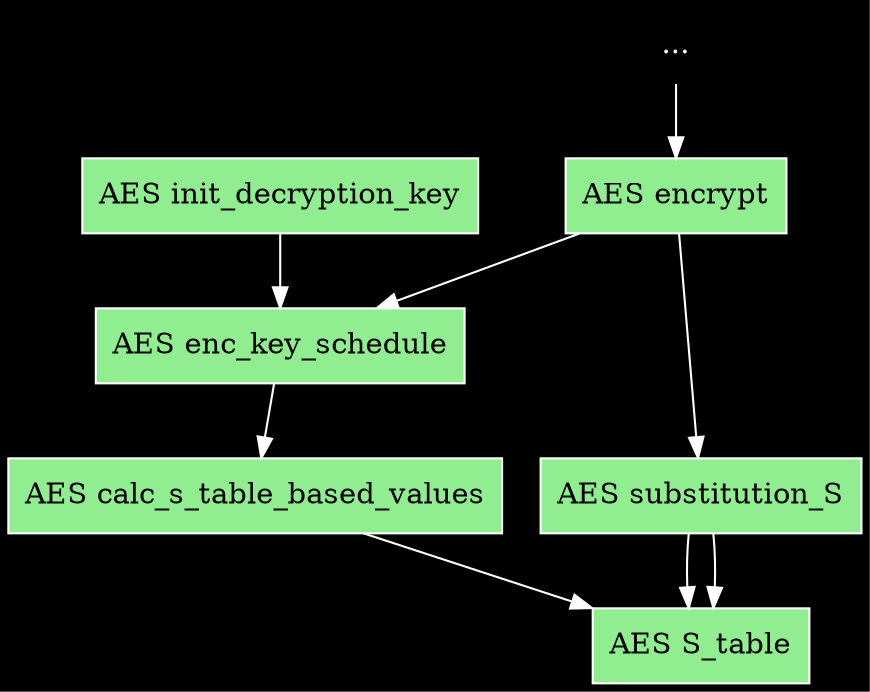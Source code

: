 digraph {
	layout=dot
	bgcolor=black
	fontcolor=white
	color=white

	Func_STable [
		shape=rect
		style=filled
		fillcolor=lightgreen
		color=white
		label="AES S_table"
	]

	Func_substitution_S [
		shape=rect
		style=filled
		fillcolor=lightgreen
		color=white
		label="AES substitution_S"
	]
	Func_substitution_S -> Func_STable [color=white];
	Func_substitution_S -> Func_STable [color=white];

	Func_calc_s_table_based_values [
		shape=rect
		style=filled
		fillcolor=lightgreen
		color=white
		label="AES calc_s_table_based_values"
	]
	Func_calc_s_table_based_values -> Func_STable [color=white];

	Func_encrypt [
		shape=rect
		style=filled
		fillcolor=lightgreen
		color=white
		label="AES encrypt"
	]
	Func_encrypt -> Func_substitution_S [color=white];
	Func_encrypt -> Func_enc_key_schedule [color=white];

	Func_enc_key_schedule [
		shape=rect
		style=filled
		fillcolor=lightgreen
		color=white
		label="AES enc_key_schedule"
	]
	Func_enc_key_schedule -> Func_calc_s_table_based_values [color=white];

	Func_init_decryption_key [
		shape=rect
		style=filled
		fillcolor=lightgreen
		color=white
		label="AES init_decryption_key"
	]
	Func_init_decryption_key -> Func_enc_key_schedule [color=white];

	Block_main [
		shape=plaintext
		label="..."
		fontcolor=white
	]
	Block_main -> Func_encrypt [color=white];
}
